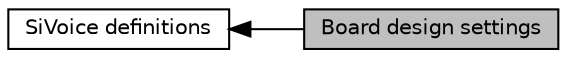 digraph "Board design settings"
{
  edge [fontname="Helvetica",fontsize="10",labelfontname="Helvetica",labelfontsize="10"];
  node [fontname="Helvetica",fontsize="10",shape=record];
  rankdir=LR;
  Node1 [label="SiVoice definitions",height=0.2,width=0.4,color="black", fillcolor="white", style="filled",URL="$group___s_i_v_o_i_c_e.html"];
  Node0 [label="Board design settings",height=0.2,width=0.4,color="black", fillcolor="grey75", style="filled", fontcolor="black"];
  Node1->Node0 [shape=plaintext, dir="back", style="solid"];
}
